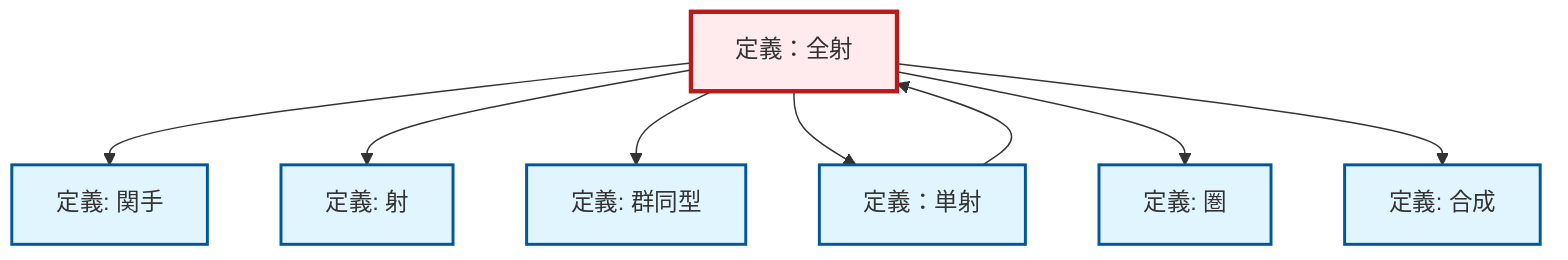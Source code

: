 graph TD
    classDef definition fill:#e1f5fe,stroke:#01579b,stroke-width:2px
    classDef theorem fill:#f3e5f5,stroke:#4a148c,stroke-width:2px
    classDef axiom fill:#fff3e0,stroke:#e65100,stroke-width:2px
    classDef example fill:#e8f5e9,stroke:#1b5e20,stroke-width:2px
    classDef current fill:#ffebee,stroke:#b71c1c,stroke-width:3px
    def-isomorphism["定義: 群同型"]:::definition
    def-functor["定義: 関手"]:::definition
    def-category["定義: 圏"]:::definition
    def-morphism["定義: 射"]:::definition
    def-composition["定義: 合成"]:::definition
    def-epimorphism["定義：全射"]:::definition
    def-monomorphism["定義：単射"]:::definition
    def-epimorphism --> def-functor
    def-epimorphism --> def-morphism
    def-epimorphism --> def-isomorphism
    def-epimorphism --> def-monomorphism
    def-epimorphism --> def-category
    def-monomorphism --> def-epimorphism
    def-epimorphism --> def-composition
    class def-epimorphism current